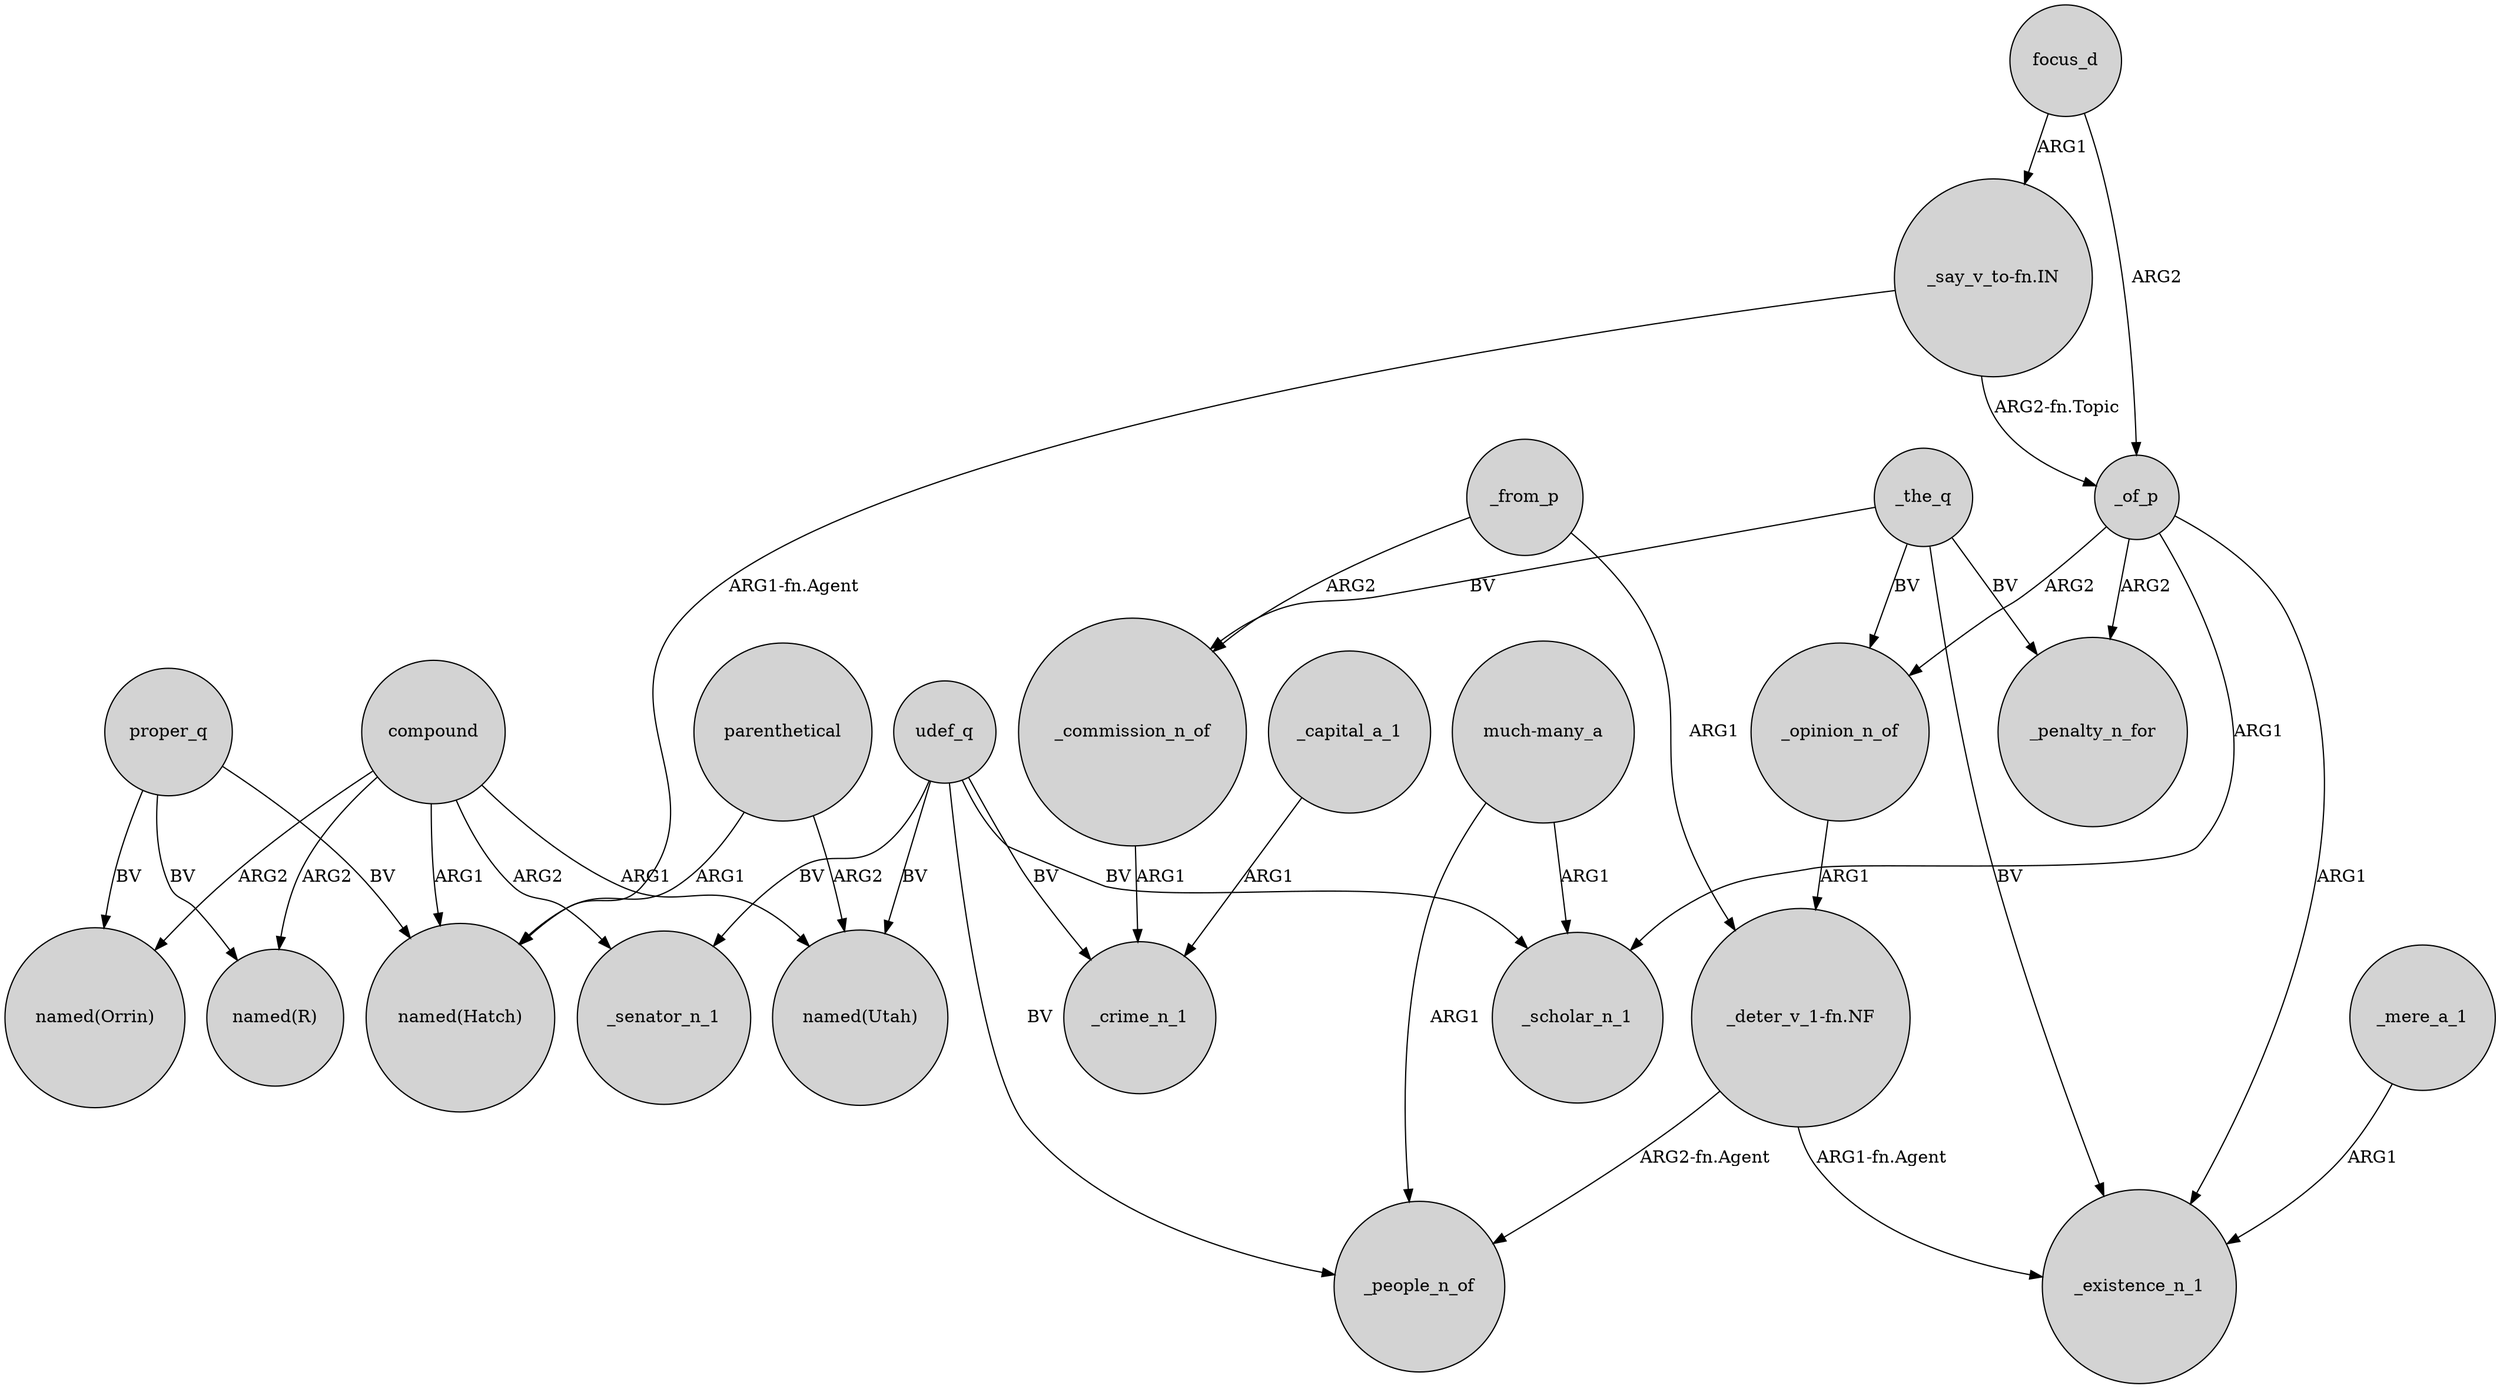 digraph {
	node [shape=circle style=filled]
	udef_q -> _senator_n_1 [label=BV]
	_capital_a_1 -> _crime_n_1 [label=ARG1]
	_mere_a_1 -> _existence_n_1 [label=ARG1]
	_the_q -> _opinion_n_of [label=BV]
	"_say_v_to-fn.IN" -> _of_p [label="ARG2-fn.Topic"]
	compound -> "named(R)" [label=ARG2]
	_of_p -> _existence_n_1 [label=ARG1]
	"much-many_a" -> _scholar_n_1 [label=ARG1]
	_from_p -> "_deter_v_1-fn.NF" [label=ARG1]
	parenthetical -> "named(Hatch)" [label=ARG1]
	udef_q -> _scholar_n_1 [label=BV]
	_the_q -> _existence_n_1 [label=BV]
	_of_p -> _opinion_n_of [label=ARG2]
	"much-many_a" -> _people_n_of [label=ARG1]
	_of_p -> _penalty_n_for [label=ARG2]
	compound -> "named(Orrin)" [label=ARG2]
	_opinion_n_of -> "_deter_v_1-fn.NF" [label=ARG1]
	focus_d -> _of_p [label=ARG2]
	udef_q -> _people_n_of [label=BV]
	compound -> "named(Hatch)" [label=ARG1]
	"_deter_v_1-fn.NF" -> _existence_n_1 [label="ARG1-fn.Agent"]
	compound -> _senator_n_1 [label=ARG2]
	udef_q -> "named(Utah)" [label=BV]
	"_deter_v_1-fn.NF" -> _people_n_of [label="ARG2-fn.Agent"]
	proper_q -> "named(Orrin)" [label=BV]
	_the_q -> _commission_n_of [label=BV]
	_from_p -> _commission_n_of [label=ARG2]
	proper_q -> "named(R)" [label=BV]
	proper_q -> "named(Hatch)" [label=BV]
	_of_p -> _scholar_n_1 [label=ARG1]
	udef_q -> _crime_n_1 [label=BV]
	"_say_v_to-fn.IN" -> "named(Hatch)" [label="ARG1-fn.Agent"]
	parenthetical -> "named(Utah)" [label=ARG2]
	_commission_n_of -> _crime_n_1 [label=ARG1]
	compound -> "named(Utah)" [label=ARG1]
	focus_d -> "_say_v_to-fn.IN" [label=ARG1]
	_the_q -> _penalty_n_for [label=BV]
}
